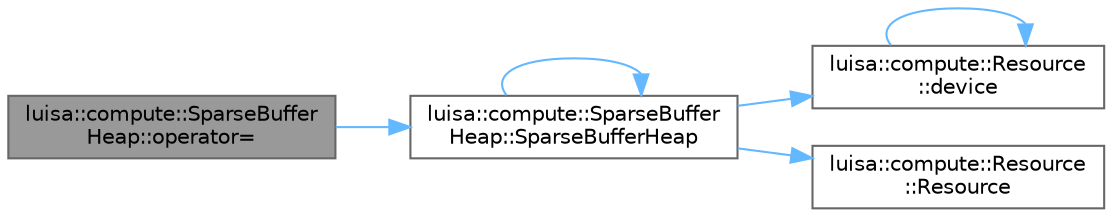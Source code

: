 digraph "luisa::compute::SparseBufferHeap::operator="
{
 // LATEX_PDF_SIZE
  bgcolor="transparent";
  edge [fontname=Helvetica,fontsize=10,labelfontname=Helvetica,labelfontsize=10];
  node [fontname=Helvetica,fontsize=10,shape=box,height=0.2,width=0.4];
  rankdir="LR";
  Node1 [id="Node000001",label="luisa::compute::SparseBuffer\lHeap::operator=",height=0.2,width=0.4,color="gray40", fillcolor="grey60", style="filled", fontcolor="black",tooltip=" "];
  Node1 -> Node2 [id="edge1_Node000001_Node000002",color="steelblue1",style="solid",tooltip=" "];
  Node2 [id="Node000002",label="luisa::compute::SparseBuffer\lHeap::SparseBufferHeap",height=0.2,width=0.4,color="grey40", fillcolor="white", style="filled",URL="$classluisa_1_1compute_1_1_sparse_buffer_heap.html#a108130350494c5c9bcfb0080ec07c635",tooltip=" "];
  Node2 -> Node3 [id="edge2_Node000002_Node000003",color="steelblue1",style="solid",tooltip=" "];
  Node3 [id="Node000003",label="luisa::compute::Resource\l::device",height=0.2,width=0.4,color="grey40", fillcolor="white", style="filled",URL="$classluisa_1_1compute_1_1_resource.html#a80d70cb175660af12e01637de33f32bc",tooltip=" "];
  Node3 -> Node3 [id="edge3_Node000003_Node000003",color="steelblue1",style="solid",tooltip=" "];
  Node2 -> Node4 [id="edge4_Node000002_Node000004",color="steelblue1",style="solid",tooltip=" "];
  Node4 [id="Node000004",label="luisa::compute::Resource\l::Resource",height=0.2,width=0.4,color="grey40", fillcolor="white", style="filled",URL="$classluisa_1_1compute_1_1_resource.html#ad04c9df5461ad463bc3bfa340590a61a",tooltip=" "];
  Node2 -> Node2 [id="edge5_Node000002_Node000002",color="steelblue1",style="solid",tooltip=" "];
}
